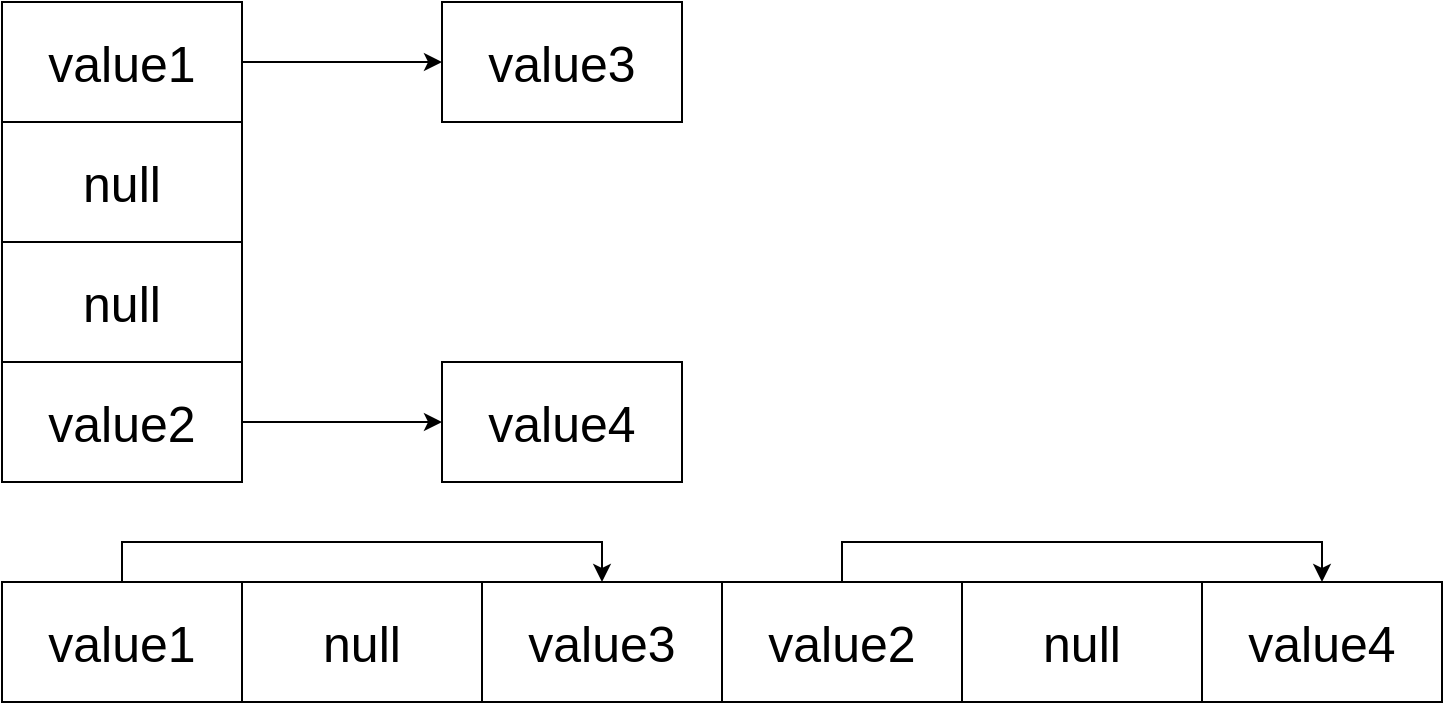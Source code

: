 <mxfile version="15.8.9" type="github">
  <diagram id="V7MlR7dC1HxnW77vsGsP" name="Page-1">
    <mxGraphModel dx="1038" dy="583" grid="1" gridSize="10" guides="1" tooltips="1" connect="1" arrows="1" fold="1" page="1" pageScale="1" pageWidth="827" pageHeight="1169" math="0" shadow="0">
      <root>
        <mxCell id="0" />
        <mxCell id="1" parent="0" />
        <mxCell id="HO0sXQkNTmr4vbUzte1I-8" style="edgeStyle=orthogonalEdgeStyle;rounded=0;orthogonalLoop=1;jettySize=auto;html=1;entryX=0;entryY=0.5;entryDx=0;entryDy=0;fontSize=25;" edge="1" parent="1" source="HO0sXQkNTmr4vbUzte1I-1" target="HO0sXQkNTmr4vbUzte1I-6">
          <mxGeometry relative="1" as="geometry" />
        </mxCell>
        <mxCell id="HO0sXQkNTmr4vbUzte1I-1" value="value1" style="rounded=0;whiteSpace=wrap;html=1;fontSize=25;" vertex="1" parent="1">
          <mxGeometry x="140" y="150" width="120" height="60" as="geometry" />
        </mxCell>
        <mxCell id="HO0sXQkNTmr4vbUzte1I-3" value="null" style="rounded=0;whiteSpace=wrap;html=1;fontSize=25;" vertex="1" parent="1">
          <mxGeometry x="140" y="210" width="120" height="60" as="geometry" />
        </mxCell>
        <mxCell id="HO0sXQkNTmr4vbUzte1I-4" value="value4" style="rounded=0;whiteSpace=wrap;html=1;fontSize=25;" vertex="1" parent="1">
          <mxGeometry x="360" y="330" width="120" height="60" as="geometry" />
        </mxCell>
        <mxCell id="HO0sXQkNTmr4vbUzte1I-5" value="null" style="rounded=0;whiteSpace=wrap;html=1;fontSize=25;" vertex="1" parent="1">
          <mxGeometry x="140" y="270" width="120" height="60" as="geometry" />
        </mxCell>
        <mxCell id="HO0sXQkNTmr4vbUzte1I-6" value="value3" style="rounded=0;whiteSpace=wrap;html=1;fontSize=25;" vertex="1" parent="1">
          <mxGeometry x="360" y="150" width="120" height="60" as="geometry" />
        </mxCell>
        <mxCell id="HO0sXQkNTmr4vbUzte1I-9" style="edgeStyle=orthogonalEdgeStyle;rounded=0;orthogonalLoop=1;jettySize=auto;html=1;entryX=0;entryY=0.5;entryDx=0;entryDy=0;fontSize=25;" edge="1" parent="1" source="HO0sXQkNTmr4vbUzte1I-7" target="HO0sXQkNTmr4vbUzte1I-4">
          <mxGeometry relative="1" as="geometry" />
        </mxCell>
        <mxCell id="HO0sXQkNTmr4vbUzte1I-7" value="value2" style="rounded=0;whiteSpace=wrap;html=1;fontSize=25;" vertex="1" parent="1">
          <mxGeometry x="140" y="330" width="120" height="60" as="geometry" />
        </mxCell>
        <mxCell id="HO0sXQkNTmr4vbUzte1I-24" style="edgeStyle=orthogonalEdgeStyle;rounded=0;orthogonalLoop=1;jettySize=auto;html=1;entryX=0.5;entryY=0;entryDx=0;entryDy=0;fontSize=25;" edge="1" parent="1" source="HO0sXQkNTmr4vbUzte1I-18" target="HO0sXQkNTmr4vbUzte1I-20">
          <mxGeometry relative="1" as="geometry">
            <Array as="points">
              <mxPoint x="200" y="420" />
              <mxPoint x="440" y="420" />
            </Array>
          </mxGeometry>
        </mxCell>
        <mxCell id="HO0sXQkNTmr4vbUzte1I-18" value="value1" style="rounded=0;whiteSpace=wrap;html=1;fontSize=25;" vertex="1" parent="1">
          <mxGeometry x="140" y="440" width="120" height="60" as="geometry" />
        </mxCell>
        <mxCell id="HO0sXQkNTmr4vbUzte1I-19" value="null" style="rounded=0;whiteSpace=wrap;html=1;fontSize=25;" vertex="1" parent="1">
          <mxGeometry x="260" y="440" width="120" height="60" as="geometry" />
        </mxCell>
        <mxCell id="HO0sXQkNTmr4vbUzte1I-20" value="value3" style="rounded=0;whiteSpace=wrap;html=1;fontSize=25;" vertex="1" parent="1">
          <mxGeometry x="380" y="440" width="120" height="60" as="geometry" />
        </mxCell>
        <mxCell id="HO0sXQkNTmr4vbUzte1I-21" value="null" style="rounded=0;whiteSpace=wrap;html=1;fontSize=25;" vertex="1" parent="1">
          <mxGeometry x="620" y="440" width="120" height="60" as="geometry" />
        </mxCell>
        <mxCell id="HO0sXQkNTmr4vbUzte1I-25" style="edgeStyle=orthogonalEdgeStyle;rounded=0;orthogonalLoop=1;jettySize=auto;html=1;entryX=0.5;entryY=0;entryDx=0;entryDy=0;fontSize=25;exitX=0.5;exitY=0;exitDx=0;exitDy=0;" edge="1" parent="1" source="HO0sXQkNTmr4vbUzte1I-22" target="HO0sXQkNTmr4vbUzte1I-23">
          <mxGeometry relative="1" as="geometry" />
        </mxCell>
        <mxCell id="HO0sXQkNTmr4vbUzte1I-22" value="value2" style="rounded=0;whiteSpace=wrap;html=1;fontSize=25;" vertex="1" parent="1">
          <mxGeometry x="500" y="440" width="120" height="60" as="geometry" />
        </mxCell>
        <mxCell id="HO0sXQkNTmr4vbUzte1I-23" value="value4" style="rounded=0;whiteSpace=wrap;html=1;fontSize=25;" vertex="1" parent="1">
          <mxGeometry x="740" y="440" width="120" height="60" as="geometry" />
        </mxCell>
      </root>
    </mxGraphModel>
  </diagram>
</mxfile>
